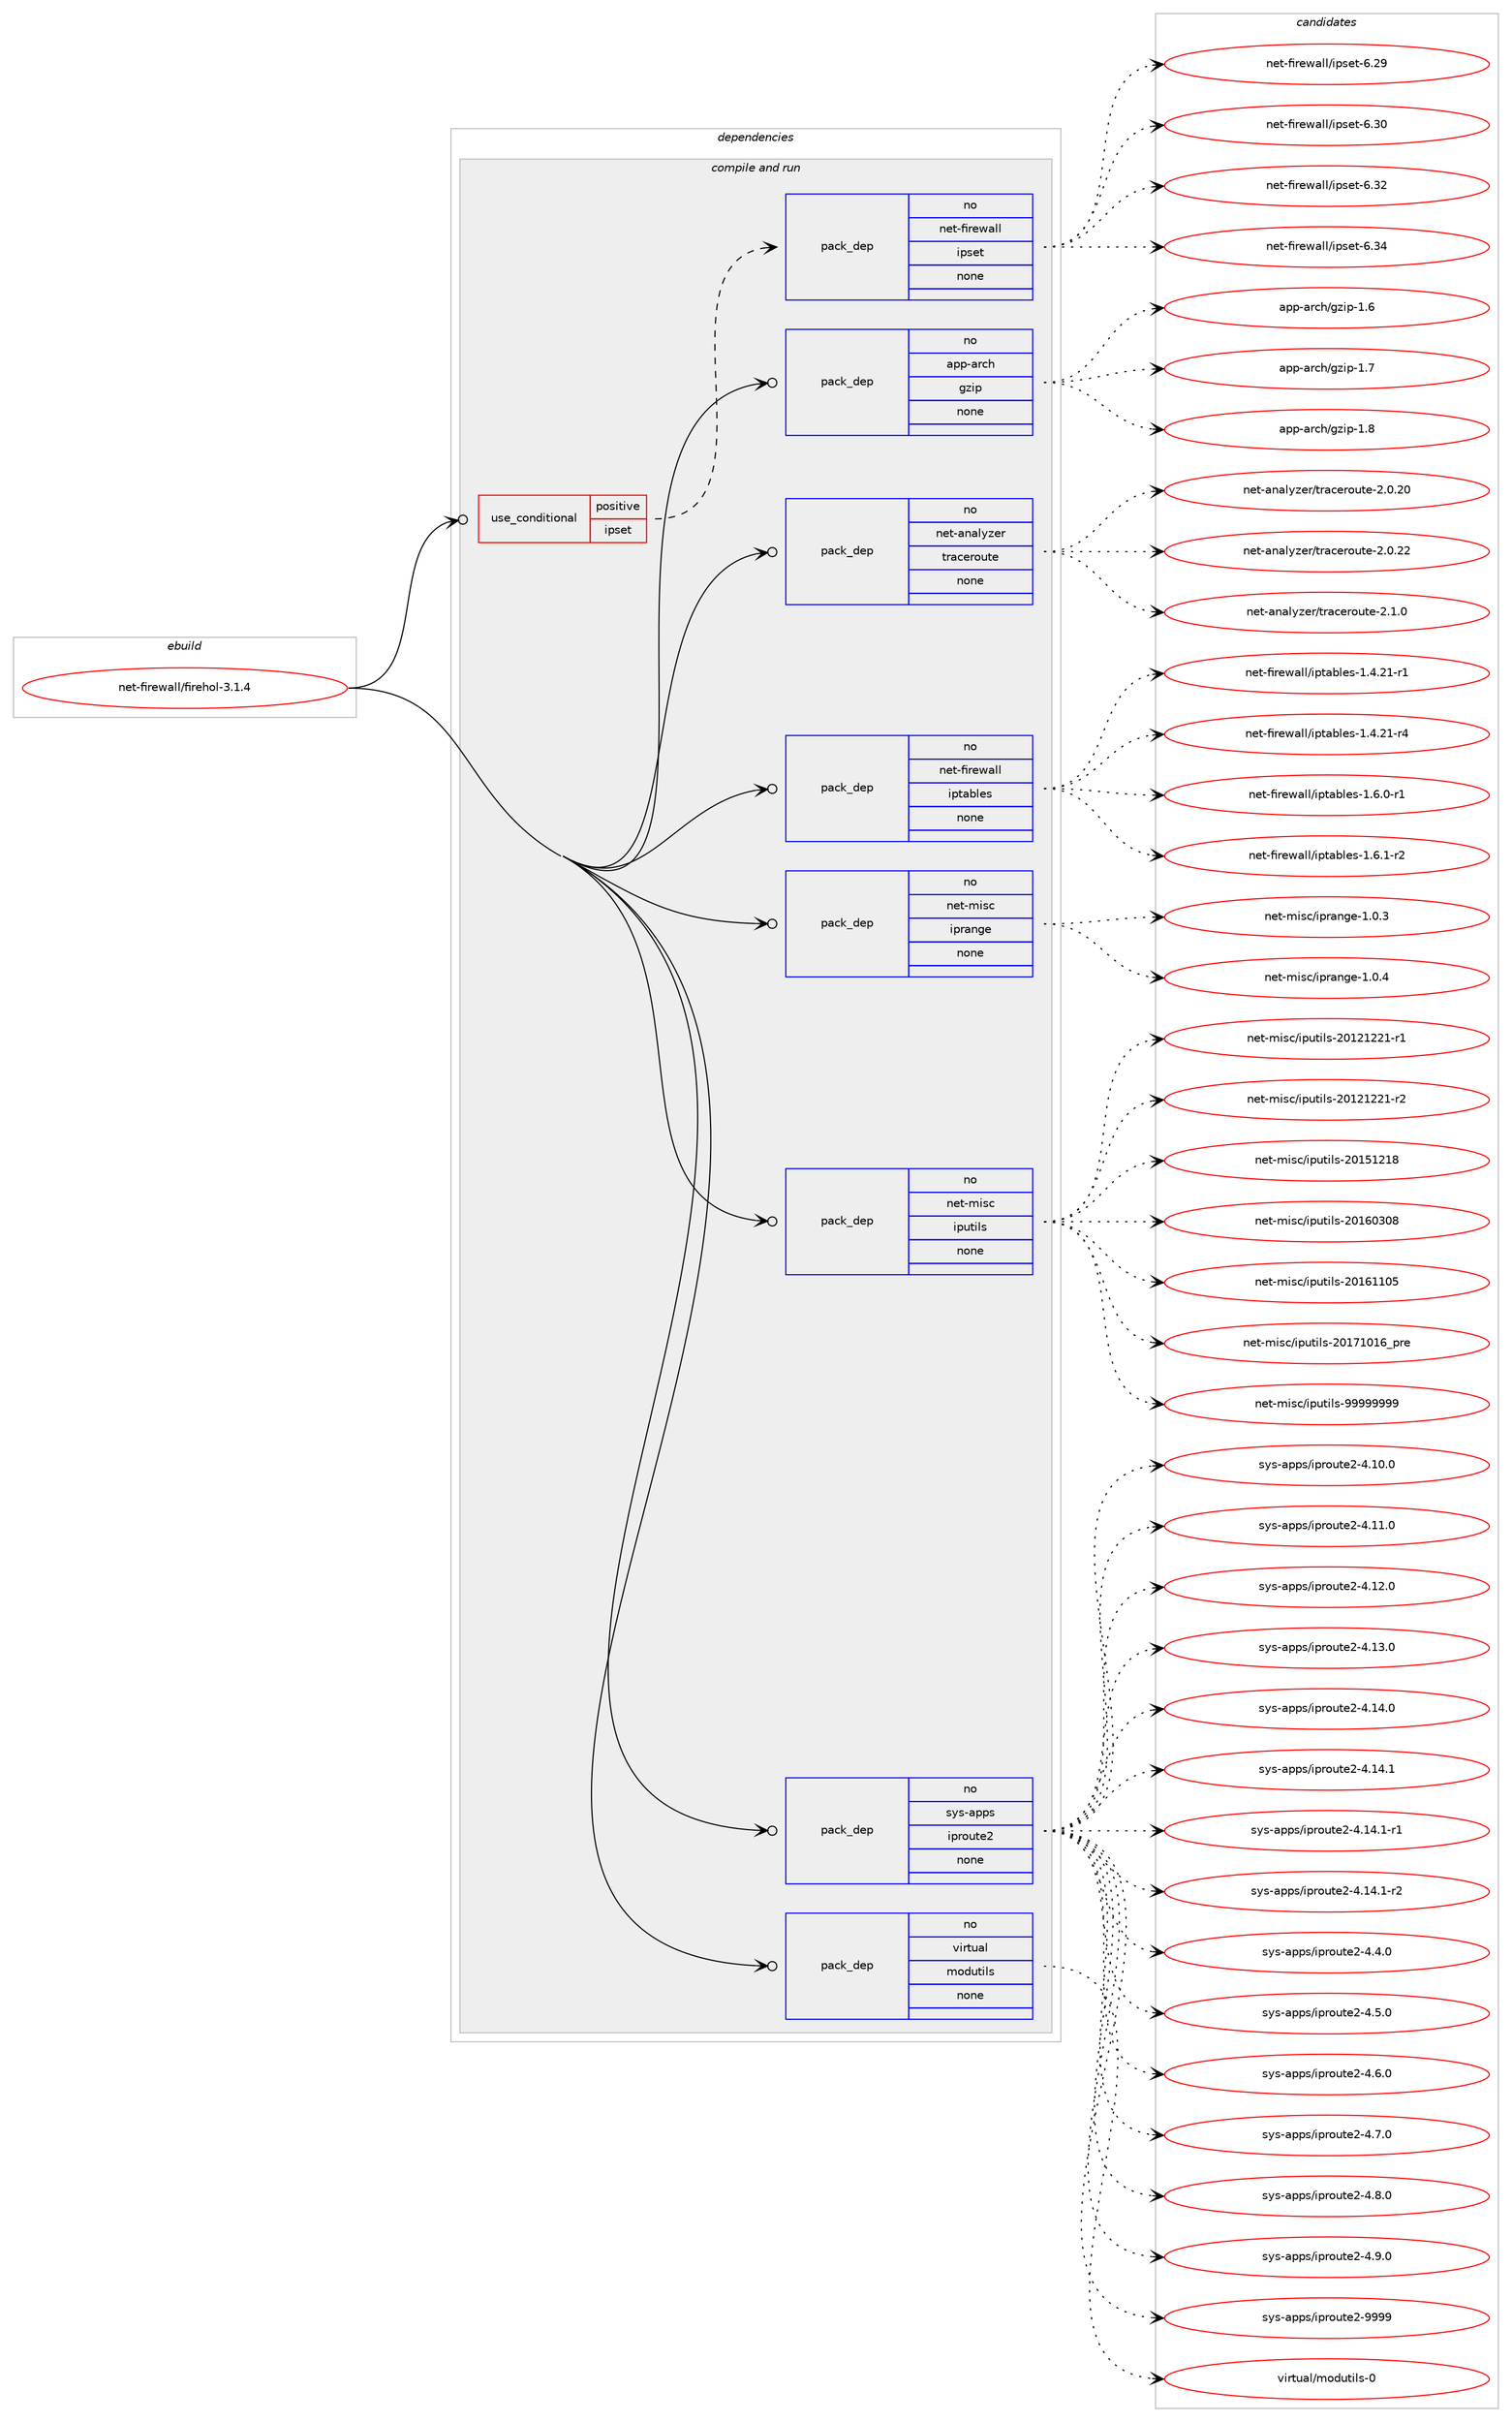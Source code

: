 digraph prolog {

# *************
# Graph options
# *************

newrank=true;
concentrate=true;
compound=true;
graph [rankdir=LR,fontname=Helvetica,fontsize=10,ranksep=1.5];#, ranksep=2.5, nodesep=0.2];
edge  [arrowhead=vee];
node  [fontname=Helvetica,fontsize=10];

# **********
# The ebuild
# **********

subgraph cluster_leftcol {
color=gray;
rank=same;
label=<<i>ebuild</i>>;
id [label="net-firewall/firehol-3.1.4", color=red, width=4, href="../net-firewall/firehol-3.1.4.svg"];
}

# ****************
# The dependencies
# ****************

subgraph cluster_midcol {
color=gray;
label=<<i>dependencies</i>>;
subgraph cluster_compile {
fillcolor="#eeeeee";
style=filled;
label=<<i>compile</i>>;
}
subgraph cluster_compileandrun {
fillcolor="#eeeeee";
style=filled;
label=<<i>compile and run</i>>;
subgraph cond63 {
dependency167 [label=<<TABLE BORDER="0" CELLBORDER="1" CELLSPACING="0" CELLPADDING="4"><TR><TD ROWSPAN="3" CELLPADDING="10">use_conditional</TD></TR><TR><TD>positive</TD></TR><TR><TD>ipset</TD></TR></TABLE>>, shape=none, color=red];
subgraph pack105 {
dependency168 [label=<<TABLE BORDER="0" CELLBORDER="1" CELLSPACING="0" CELLPADDING="4" WIDTH="220"><TR><TD ROWSPAN="6" CELLPADDING="30">pack_dep</TD></TR><TR><TD WIDTH="110">no</TD></TR><TR><TD>net-firewall</TD></TR><TR><TD>ipset</TD></TR><TR><TD>none</TD></TR><TR><TD></TD></TR></TABLE>>, shape=none, color=blue];
}
dependency167:e -> dependency168:w [weight=20,style="dashed",arrowhead="vee"];
}
id:e -> dependency167:w [weight=20,style="solid",arrowhead="odotvee"];
subgraph pack106 {
dependency169 [label=<<TABLE BORDER="0" CELLBORDER="1" CELLSPACING="0" CELLPADDING="4" WIDTH="220"><TR><TD ROWSPAN="6" CELLPADDING="30">pack_dep</TD></TR><TR><TD WIDTH="110">no</TD></TR><TR><TD>app-arch</TD></TR><TR><TD>gzip</TD></TR><TR><TD>none</TD></TR><TR><TD></TD></TR></TABLE>>, shape=none, color=blue];
}
id:e -> dependency169:w [weight=20,style="solid",arrowhead="odotvee"];
subgraph pack107 {
dependency170 [label=<<TABLE BORDER="0" CELLBORDER="1" CELLSPACING="0" CELLPADDING="4" WIDTH="220"><TR><TD ROWSPAN="6" CELLPADDING="30">pack_dep</TD></TR><TR><TD WIDTH="110">no</TD></TR><TR><TD>net-analyzer</TD></TR><TR><TD>traceroute</TD></TR><TR><TD>none</TD></TR><TR><TD></TD></TR></TABLE>>, shape=none, color=blue];
}
id:e -> dependency170:w [weight=20,style="solid",arrowhead="odotvee"];
subgraph pack108 {
dependency171 [label=<<TABLE BORDER="0" CELLBORDER="1" CELLSPACING="0" CELLPADDING="4" WIDTH="220"><TR><TD ROWSPAN="6" CELLPADDING="30">pack_dep</TD></TR><TR><TD WIDTH="110">no</TD></TR><TR><TD>net-firewall</TD></TR><TR><TD>iptables</TD></TR><TR><TD>none</TD></TR><TR><TD></TD></TR></TABLE>>, shape=none, color=blue];
}
id:e -> dependency171:w [weight=20,style="solid",arrowhead="odotvee"];
subgraph pack109 {
dependency172 [label=<<TABLE BORDER="0" CELLBORDER="1" CELLSPACING="0" CELLPADDING="4" WIDTH="220"><TR><TD ROWSPAN="6" CELLPADDING="30">pack_dep</TD></TR><TR><TD WIDTH="110">no</TD></TR><TR><TD>net-misc</TD></TR><TR><TD>iprange</TD></TR><TR><TD>none</TD></TR><TR><TD></TD></TR></TABLE>>, shape=none, color=blue];
}
id:e -> dependency172:w [weight=20,style="solid",arrowhead="odotvee"];
subgraph pack110 {
dependency173 [label=<<TABLE BORDER="0" CELLBORDER="1" CELLSPACING="0" CELLPADDING="4" WIDTH="220"><TR><TD ROWSPAN="6" CELLPADDING="30">pack_dep</TD></TR><TR><TD WIDTH="110">no</TD></TR><TR><TD>net-misc</TD></TR><TR><TD>iputils</TD></TR><TR><TD>none</TD></TR><TR><TD></TD></TR></TABLE>>, shape=none, color=blue];
}
id:e -> dependency173:w [weight=20,style="solid",arrowhead="odotvee"];
subgraph pack111 {
dependency174 [label=<<TABLE BORDER="0" CELLBORDER="1" CELLSPACING="0" CELLPADDING="4" WIDTH="220"><TR><TD ROWSPAN="6" CELLPADDING="30">pack_dep</TD></TR><TR><TD WIDTH="110">no</TD></TR><TR><TD>sys-apps</TD></TR><TR><TD>iproute2</TD></TR><TR><TD>none</TD></TR><TR><TD></TD></TR></TABLE>>, shape=none, color=blue];
}
id:e -> dependency174:w [weight=20,style="solid",arrowhead="odotvee"];
subgraph pack112 {
dependency175 [label=<<TABLE BORDER="0" CELLBORDER="1" CELLSPACING="0" CELLPADDING="4" WIDTH="220"><TR><TD ROWSPAN="6" CELLPADDING="30">pack_dep</TD></TR><TR><TD WIDTH="110">no</TD></TR><TR><TD>virtual</TD></TR><TR><TD>modutils</TD></TR><TR><TD>none</TD></TR><TR><TD></TD></TR></TABLE>>, shape=none, color=blue];
}
id:e -> dependency175:w [weight=20,style="solid",arrowhead="odotvee"];
}
subgraph cluster_run {
fillcolor="#eeeeee";
style=filled;
label=<<i>run</i>>;
}
}

# **************
# The candidates
# **************

subgraph cluster_choices {
rank=same;
color=gray;
label=<<i>candidates</i>>;

subgraph choice105 {
color=black;
nodesep=1;
choice1101011164510210511410111997108108471051121151011164554465057 [label="net-firewall/ipset-6.29", color=red, width=4,href="../net-firewall/ipset-6.29.svg"];
choice1101011164510210511410111997108108471051121151011164554465148 [label="net-firewall/ipset-6.30", color=red, width=4,href="../net-firewall/ipset-6.30.svg"];
choice1101011164510210511410111997108108471051121151011164554465150 [label="net-firewall/ipset-6.32", color=red, width=4,href="../net-firewall/ipset-6.32.svg"];
choice1101011164510210511410111997108108471051121151011164554465152 [label="net-firewall/ipset-6.34", color=red, width=4,href="../net-firewall/ipset-6.34.svg"];
dependency168:e -> choice1101011164510210511410111997108108471051121151011164554465057:w [style=dotted,weight="100"];
dependency168:e -> choice1101011164510210511410111997108108471051121151011164554465148:w [style=dotted,weight="100"];
dependency168:e -> choice1101011164510210511410111997108108471051121151011164554465150:w [style=dotted,weight="100"];
dependency168:e -> choice1101011164510210511410111997108108471051121151011164554465152:w [style=dotted,weight="100"];
}
subgraph choice106 {
color=black;
nodesep=1;
choice971121124597114991044710312210511245494654 [label="app-arch/gzip-1.6", color=red, width=4,href="../app-arch/gzip-1.6.svg"];
choice971121124597114991044710312210511245494655 [label="app-arch/gzip-1.7", color=red, width=4,href="../app-arch/gzip-1.7.svg"];
choice971121124597114991044710312210511245494656 [label="app-arch/gzip-1.8", color=red, width=4,href="../app-arch/gzip-1.8.svg"];
dependency169:e -> choice971121124597114991044710312210511245494654:w [style=dotted,weight="100"];
dependency169:e -> choice971121124597114991044710312210511245494655:w [style=dotted,weight="100"];
dependency169:e -> choice971121124597114991044710312210511245494656:w [style=dotted,weight="100"];
}
subgraph choice107 {
color=black;
nodesep=1;
choice11010111645971109710812112210111447116114979910111411111711610145504648465048 [label="net-analyzer/traceroute-2.0.20", color=red, width=4,href="../net-analyzer/traceroute-2.0.20.svg"];
choice11010111645971109710812112210111447116114979910111411111711610145504648465050 [label="net-analyzer/traceroute-2.0.22", color=red, width=4,href="../net-analyzer/traceroute-2.0.22.svg"];
choice110101116459711097108121122101114471161149799101114111117116101455046494648 [label="net-analyzer/traceroute-2.1.0", color=red, width=4,href="../net-analyzer/traceroute-2.1.0.svg"];
dependency170:e -> choice11010111645971109710812112210111447116114979910111411111711610145504648465048:w [style=dotted,weight="100"];
dependency170:e -> choice11010111645971109710812112210111447116114979910111411111711610145504648465050:w [style=dotted,weight="100"];
dependency170:e -> choice110101116459711097108121122101114471161149799101114111117116101455046494648:w [style=dotted,weight="100"];
}
subgraph choice108 {
color=black;
nodesep=1;
choice1101011164510210511410111997108108471051121169798108101115454946524650494511449 [label="net-firewall/iptables-1.4.21-r1", color=red, width=4,href="../net-firewall/iptables-1.4.21-r1.svg"];
choice1101011164510210511410111997108108471051121169798108101115454946524650494511452 [label="net-firewall/iptables-1.4.21-r4", color=red, width=4,href="../net-firewall/iptables-1.4.21-r4.svg"];
choice11010111645102105114101119971081084710511211697981081011154549465446484511449 [label="net-firewall/iptables-1.6.0-r1", color=red, width=4,href="../net-firewall/iptables-1.6.0-r1.svg"];
choice11010111645102105114101119971081084710511211697981081011154549465446494511450 [label="net-firewall/iptables-1.6.1-r2", color=red, width=4,href="../net-firewall/iptables-1.6.1-r2.svg"];
dependency171:e -> choice1101011164510210511410111997108108471051121169798108101115454946524650494511449:w [style=dotted,weight="100"];
dependency171:e -> choice1101011164510210511410111997108108471051121169798108101115454946524650494511452:w [style=dotted,weight="100"];
dependency171:e -> choice11010111645102105114101119971081084710511211697981081011154549465446484511449:w [style=dotted,weight="100"];
dependency171:e -> choice11010111645102105114101119971081084710511211697981081011154549465446494511450:w [style=dotted,weight="100"];
}
subgraph choice109 {
color=black;
nodesep=1;
choice11010111645109105115994710511211497110103101454946484651 [label="net-misc/iprange-1.0.3", color=red, width=4,href="../net-misc/iprange-1.0.3.svg"];
choice11010111645109105115994710511211497110103101454946484652 [label="net-misc/iprange-1.0.4", color=red, width=4,href="../net-misc/iprange-1.0.4.svg"];
dependency172:e -> choice11010111645109105115994710511211497110103101454946484651:w [style=dotted,weight="100"];
dependency172:e -> choice11010111645109105115994710511211497110103101454946484652:w [style=dotted,weight="100"];
}
subgraph choice110 {
color=black;
nodesep=1;
choice1101011164510910511599471051121171161051081154550484950495050494511449 [label="net-misc/iputils-20121221-r1", color=red, width=4,href="../net-misc/iputils-20121221-r1.svg"];
choice1101011164510910511599471051121171161051081154550484950495050494511450 [label="net-misc/iputils-20121221-r2", color=red, width=4,href="../net-misc/iputils-20121221-r2.svg"];
choice110101116451091051159947105112117116105108115455048495349504956 [label="net-misc/iputils-20151218", color=red, width=4,href="../net-misc/iputils-20151218.svg"];
choice110101116451091051159947105112117116105108115455048495448514856 [label="net-misc/iputils-20160308", color=red, width=4,href="../net-misc/iputils-20160308.svg"];
choice110101116451091051159947105112117116105108115455048495449494853 [label="net-misc/iputils-20161105", color=red, width=4,href="../net-misc/iputils-20161105.svg"];
choice11010111645109105115994710511211711610510811545504849554948495495112114101 [label="net-misc/iputils-20171016_pre", color=red, width=4,href="../net-misc/iputils-20171016_pre.svg"];
choice110101116451091051159947105112117116105108115455757575757575757 [label="net-misc/iputils-99999999", color=red, width=4,href="../net-misc/iputils-99999999.svg"];
dependency173:e -> choice1101011164510910511599471051121171161051081154550484950495050494511449:w [style=dotted,weight="100"];
dependency173:e -> choice1101011164510910511599471051121171161051081154550484950495050494511450:w [style=dotted,weight="100"];
dependency173:e -> choice110101116451091051159947105112117116105108115455048495349504956:w [style=dotted,weight="100"];
dependency173:e -> choice110101116451091051159947105112117116105108115455048495448514856:w [style=dotted,weight="100"];
dependency173:e -> choice110101116451091051159947105112117116105108115455048495449494853:w [style=dotted,weight="100"];
dependency173:e -> choice11010111645109105115994710511211711610510811545504849554948495495112114101:w [style=dotted,weight="100"];
dependency173:e -> choice110101116451091051159947105112117116105108115455757575757575757:w [style=dotted,weight="100"];
}
subgraph choice111 {
color=black;
nodesep=1;
choice1151211154597112112115471051121141111171161015045524649484648 [label="sys-apps/iproute2-4.10.0", color=red, width=4,href="../sys-apps/iproute2-4.10.0.svg"];
choice1151211154597112112115471051121141111171161015045524649494648 [label="sys-apps/iproute2-4.11.0", color=red, width=4,href="../sys-apps/iproute2-4.11.0.svg"];
choice1151211154597112112115471051121141111171161015045524649504648 [label="sys-apps/iproute2-4.12.0", color=red, width=4,href="../sys-apps/iproute2-4.12.0.svg"];
choice1151211154597112112115471051121141111171161015045524649514648 [label="sys-apps/iproute2-4.13.0", color=red, width=4,href="../sys-apps/iproute2-4.13.0.svg"];
choice1151211154597112112115471051121141111171161015045524649524648 [label="sys-apps/iproute2-4.14.0", color=red, width=4,href="../sys-apps/iproute2-4.14.0.svg"];
choice1151211154597112112115471051121141111171161015045524649524649 [label="sys-apps/iproute2-4.14.1", color=red, width=4,href="../sys-apps/iproute2-4.14.1.svg"];
choice11512111545971121121154710511211411111711610150455246495246494511449 [label="sys-apps/iproute2-4.14.1-r1", color=red, width=4,href="../sys-apps/iproute2-4.14.1-r1.svg"];
choice11512111545971121121154710511211411111711610150455246495246494511450 [label="sys-apps/iproute2-4.14.1-r2", color=red, width=4,href="../sys-apps/iproute2-4.14.1-r2.svg"];
choice11512111545971121121154710511211411111711610150455246524648 [label="sys-apps/iproute2-4.4.0", color=red, width=4,href="../sys-apps/iproute2-4.4.0.svg"];
choice11512111545971121121154710511211411111711610150455246534648 [label="sys-apps/iproute2-4.5.0", color=red, width=4,href="../sys-apps/iproute2-4.5.0.svg"];
choice11512111545971121121154710511211411111711610150455246544648 [label="sys-apps/iproute2-4.6.0", color=red, width=4,href="../sys-apps/iproute2-4.6.0.svg"];
choice11512111545971121121154710511211411111711610150455246554648 [label="sys-apps/iproute2-4.7.0", color=red, width=4,href="../sys-apps/iproute2-4.7.0.svg"];
choice11512111545971121121154710511211411111711610150455246564648 [label="sys-apps/iproute2-4.8.0", color=red, width=4,href="../sys-apps/iproute2-4.8.0.svg"];
choice11512111545971121121154710511211411111711610150455246574648 [label="sys-apps/iproute2-4.9.0", color=red, width=4,href="../sys-apps/iproute2-4.9.0.svg"];
choice115121115459711211211547105112114111117116101504557575757 [label="sys-apps/iproute2-9999", color=red, width=4,href="../sys-apps/iproute2-9999.svg"];
dependency174:e -> choice1151211154597112112115471051121141111171161015045524649484648:w [style=dotted,weight="100"];
dependency174:e -> choice1151211154597112112115471051121141111171161015045524649494648:w [style=dotted,weight="100"];
dependency174:e -> choice1151211154597112112115471051121141111171161015045524649504648:w [style=dotted,weight="100"];
dependency174:e -> choice1151211154597112112115471051121141111171161015045524649514648:w [style=dotted,weight="100"];
dependency174:e -> choice1151211154597112112115471051121141111171161015045524649524648:w [style=dotted,weight="100"];
dependency174:e -> choice1151211154597112112115471051121141111171161015045524649524649:w [style=dotted,weight="100"];
dependency174:e -> choice11512111545971121121154710511211411111711610150455246495246494511449:w [style=dotted,weight="100"];
dependency174:e -> choice11512111545971121121154710511211411111711610150455246495246494511450:w [style=dotted,weight="100"];
dependency174:e -> choice11512111545971121121154710511211411111711610150455246524648:w [style=dotted,weight="100"];
dependency174:e -> choice11512111545971121121154710511211411111711610150455246534648:w [style=dotted,weight="100"];
dependency174:e -> choice11512111545971121121154710511211411111711610150455246544648:w [style=dotted,weight="100"];
dependency174:e -> choice11512111545971121121154710511211411111711610150455246554648:w [style=dotted,weight="100"];
dependency174:e -> choice11512111545971121121154710511211411111711610150455246564648:w [style=dotted,weight="100"];
dependency174:e -> choice11512111545971121121154710511211411111711610150455246574648:w [style=dotted,weight="100"];
dependency174:e -> choice115121115459711211211547105112114111117116101504557575757:w [style=dotted,weight="100"];
}
subgraph choice112 {
color=black;
nodesep=1;
choice11810511411611797108471091111001171161051081154548 [label="virtual/modutils-0", color=red, width=4,href="../virtual/modutils-0.svg"];
dependency175:e -> choice11810511411611797108471091111001171161051081154548:w [style=dotted,weight="100"];
}
}

}
